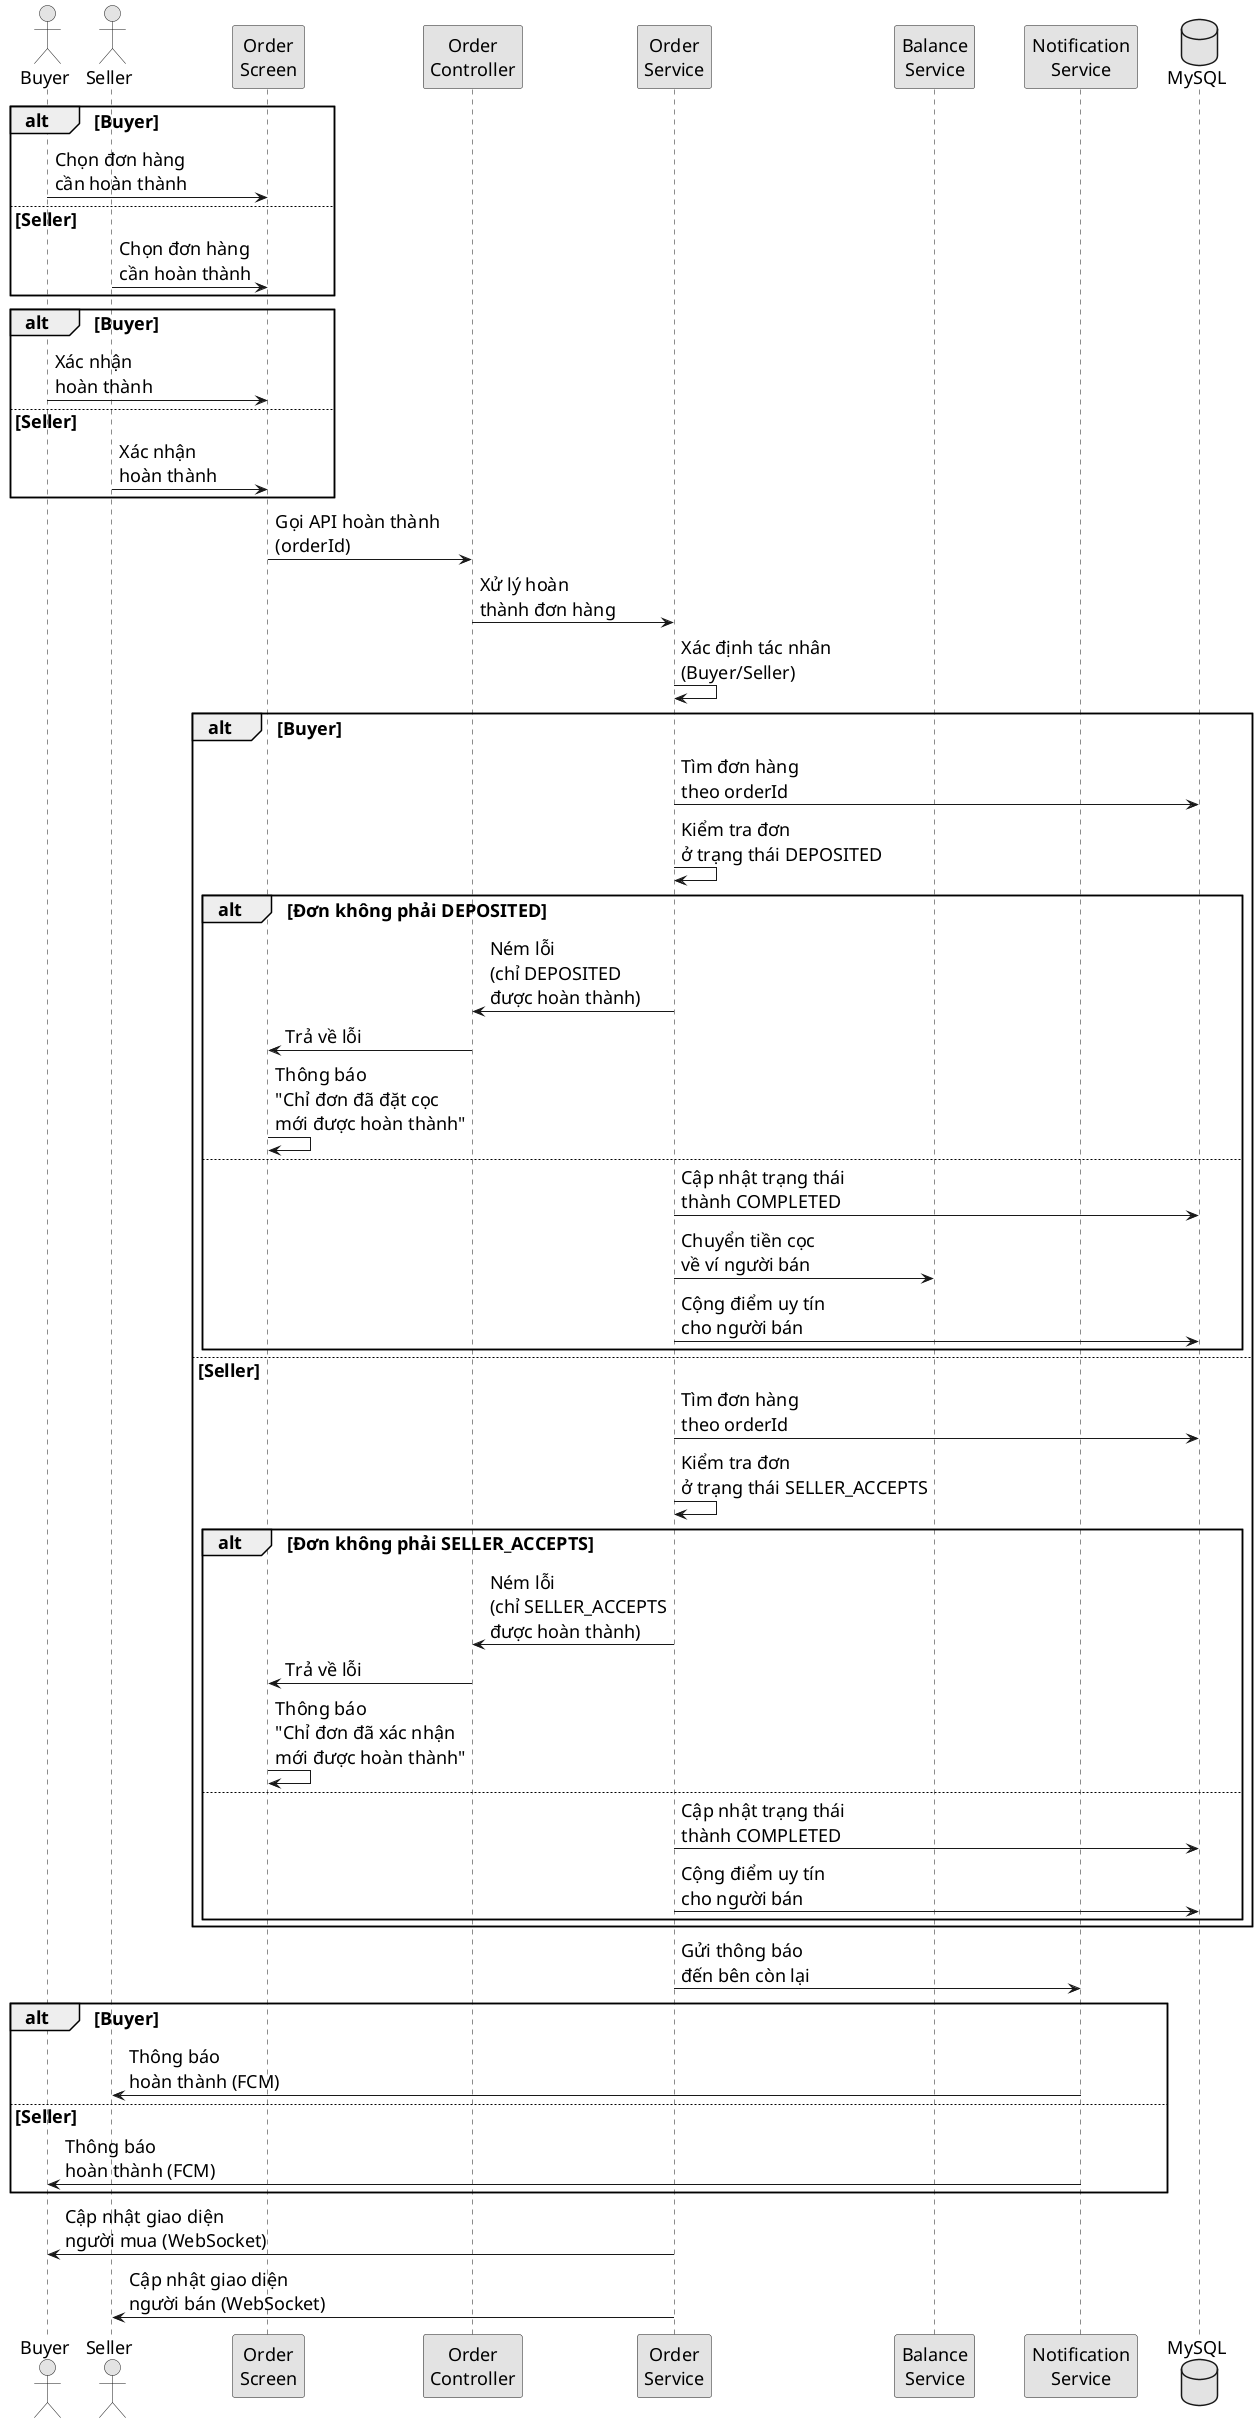 @startuml
skinparam DefaultFontSize 18
skinparam monochrome true
skinparam ParticipantPadding 20
skinparam BoxPadding 10

actor Buyer
actor Seller
participant "Order\nScreen" as OrderScreen
participant "Order\nController" as OrderController
participant "Order\nService" as OrderService
participant "Balance\nService" as BalanceService
participant "Notification\nService" as NotificationService
database MySQL

' Main Flow
alt Buyer
    Buyer -> OrderScreen: Chọn đơn hàng\ncần hoàn thành
else Seller
    Seller -> OrderScreen: Chọn đơn hàng\ncần hoàn thành
end

alt Buyer
    Buyer -> OrderScreen: Xác nhận\nhoàn thành
else Seller
    Seller -> OrderScreen: Xác nhận\nhoàn thành
end

OrderScreen -> OrderController: Gọi API hoàn thành\n(orderId)
OrderController -> OrderService: Xử lý hoàn\nthành đơn hàng

OrderService -> OrderService: Xác định tác nhân\n(Buyer/Seller)
alt Buyer
    OrderService -> MySQL: Tìm đơn hàng\ntheo orderId
    OrderService -> OrderService: Kiểm tra đơn\nở trạng thái DEPOSITED
    alt Đơn không phải DEPOSITED
        OrderService -> OrderController: Ném lỗi\n(chỉ DEPOSITED\nđược hoàn thành)
        OrderController -> OrderScreen: Trả về lỗi
        OrderScreen -> OrderScreen: Thông báo\n"Chỉ đơn đã đặt cọc\nmới được hoàn thành"
    else
        OrderService -> MySQL: Cập nhật trạng thái\nthành COMPLETED
        OrderService -> BalanceService: Chuyển tiền cọc\nvề ví người bán
        OrderService -> MySQL: Cộng điểm uy tín\ncho người bán
    end
else Seller
    OrderService -> MySQL: Tìm đơn hàng\ntheo orderId
    OrderService -> OrderService: Kiểm tra đơn\nở trạng thái SELLER_ACCEPTS
    alt Đơn không phải SELLER_ACCEPTS
        OrderService -> OrderController: Ném lỗi\n(chỉ SELLER_ACCEPTS\nđược hoàn thành)
        OrderController -> OrderScreen: Trả về lỗi
        OrderScreen -> OrderScreen: Thông báo\n"Chỉ đơn đã xác nhận\nmới được hoàn thành"
    else
        OrderService -> MySQL: Cập nhật trạng thái\nthành COMPLETED
        OrderService -> MySQL: Cộng điểm uy tín\ncho người bán
    end
end
OrderService -> NotificationService: Gửi thông báo\nđến bên còn lại
alt Buyer
    NotificationService -> Seller: Thông báo\nhoàn thành (FCM)
else Seller
    NotificationService -> Buyer: Thông báo\nhoàn thành (FCM)
end
OrderService -> Buyer: Cập nhật giao diện\nngười mua (WebSocket)
OrderService -> Seller: Cập nhật giao diện\nngười bán (WebSocket)
@enduml